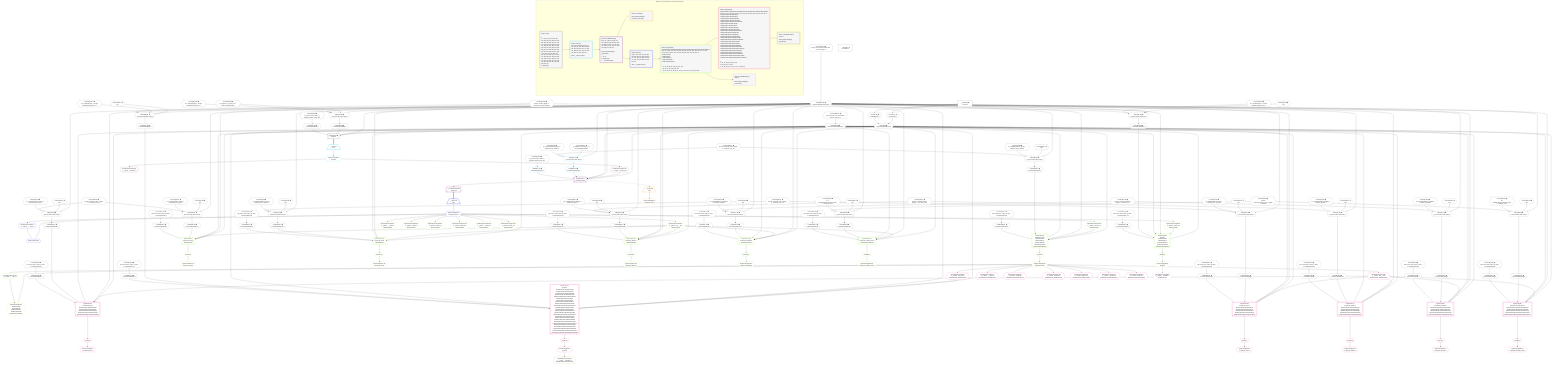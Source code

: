 %%{init: {'themeVariables': { 'fontSize': '12px'}}}%%
graph TD
    classDef path fill:#eee,stroke:#000,color:#000
    classDef plan fill:#fff,stroke-width:1px,color:#000
    classDef itemplan fill:#fff,stroke-width:2px,color:#000
    classDef unbatchedplan fill:#dff,stroke-width:1px,color:#000
    classDef sideeffectplan fill:#fcc,stroke-width:2px,color:#000
    classDef bucket fill:#f6f6f6,color:#000,stroke-width:2px,text-align:left


    %% plan dependencies
    PgSelect6[["PgSelect[6∈0] ➊<br />ᐸpeopleᐳ"]]:::plan
    Object9{{"Object[9∈0] ➊<br />ᐸ{pgSettings,withPgClient}ᐳ"}}:::plan
    Lambda322{{"Lambda[322∈0] ➊<br />ᐸcalculateShouldReverseOrderᐳ"}}:::plan
    Lambda325{{"Lambda[325∈0] ➊<br />ᐸcalculateLimitAndOffsetSQLᐳ"}}:::plan
    Lambda526{{"Lambda[526∈0] ➊<br />ᐸcalculateOrderBySQLᐳ"}}:::plan
    Lambda531{{"Lambda[531∈0] ➊<br />ᐸcalculateOrderBySQLᐳ"}}:::plan
    Object9 & Lambda322 & Lambda325 & Lambda526 & Lambda531 --> PgSelect6
    Object329{{"Object[329∈0] ➊<br />ᐸ{reverse,orders,alias,codec}ᐳ"}}:::plan
    Constant326{{"Constant[326∈0] ➊<br />ᐸ[]ᐳ"}}:::plan
    Constant327{{"Constant[327∈0] ➊<br />ᐸ{ s: Symbol(relational_topics), n: 'relational_topics', [Symᐳ"}}:::plan
    Constant328{{"Constant[328∈0] ➊<br />ᐸ{ name: 'relational_topics', sqlType: { t: 'interfaces_and_uᐳ"}}:::plan
    Lambda322 & Constant326 & Constant327 & Constant328 --> Object329
    Object343{{"Object[343∈0] ➊<br />ᐸ{reverse,orders,alias,codec}ᐳ"}}:::plan
    Constant340{{"Constant[340∈0] ➊<br />ᐸ[]ᐳ"}}:::plan
    Constant341{{"Constant[341∈0] ➊<br />ᐸ{ s: Symbol(relational_posts), n: 'relational_posts', [Symboᐳ"}}:::plan
    Constant342{{"Constant[342∈0] ➊<br />ᐸ{ name: 'relational_posts', sqlType: { t: 'interfaces_and_unᐳ"}}:::plan
    Lambda322 & Constant340 & Constant341 & Constant342 --> Object343
    Object357{{"Object[357∈0] ➊<br />ᐸ{reverse,orders,alias,codec}ᐳ"}}:::plan
    Constant354{{"Constant[354∈0] ➊<br />ᐸ[]ᐳ"}}:::plan
    Constant355{{"Constant[355∈0] ➊<br />ᐸ{ s: Symbol(relational_dividers), n: 'relational_dividers', ᐳ"}}:::plan
    Constant356{{"Constant[356∈0] ➊<br />ᐸ{ name: 'relational_dividers', sqlType: { t: 'interfaces_andᐳ"}}:::plan
    Lambda322 & Constant354 & Constant355 & Constant356 --> Object357
    Object371{{"Object[371∈0] ➊<br />ᐸ{reverse,orders,alias,codec}ᐳ"}}:::plan
    Constant368{{"Constant[368∈0] ➊<br />ᐸ[]ᐳ"}}:::plan
    Constant369{{"Constant[369∈0] ➊<br />ᐸ{ s: Symbol(relational_checklists), n: 'relational_checklistᐳ"}}:::plan
    Constant370{{"Constant[370∈0] ➊<br />ᐸ{ name: 'relational_checklists', sqlType: { t: 'interfaces_aᐳ"}}:::plan
    Lambda322 & Constant368 & Constant369 & Constant370 --> Object371
    Object385{{"Object[385∈0] ➊<br />ᐸ{reverse,orders,alias,codec}ᐳ"}}:::plan
    Constant382{{"Constant[382∈0] ➊<br />ᐸ[]ᐳ"}}:::plan
    Constant383{{"Constant[383∈0] ➊<br />ᐸ{ s: Symbol(relational_checklist_items), n: 'relational_checᐳ"}}:::plan
    Constant384{{"Constant[384∈0] ➊<br />ᐸ{ name: 'relational_checklist_items', sqlType: { t: 'interfaᐳ"}}:::plan
    Lambda322 & Constant382 & Constant383 & Constant384 --> Object385
    Object399{{"Object[399∈0] ➊<br />ᐸ{reverse,orders,alias,codec}ᐳ"}}:::plan
    Constant396{{"Constant[396∈0] ➊<br />ᐸ[]ᐳ"}}:::plan
    Constant397{{"Constant[397∈0] ➊<br />ᐸ{ s: Symbol(relational_topics), n: 'relational_topics', [Symᐳ"}}:::plan
    Lambda322 & Constant396 & Constant397 & Constant328 --> Object399
    Object413{{"Object[413∈0] ➊<br />ᐸ{reverse,orders,alias,codec}ᐳ"}}:::plan
    Constant410{{"Constant[410∈0] ➊<br />ᐸ[]ᐳ"}}:::plan
    Constant411{{"Constant[411∈0] ➊<br />ᐸ{ s: Symbol(relational_posts), n: 'relational_posts', [Symboᐳ"}}:::plan
    Lambda322 & Constant410 & Constant411 & Constant342 --> Object413
    Object427{{"Object[427∈0] ➊<br />ᐸ{reverse,orders,alias,codec}ᐳ"}}:::plan
    Constant424{{"Constant[424∈0] ➊<br />ᐸ[]ᐳ"}}:::plan
    Constant425{{"Constant[425∈0] ➊<br />ᐸ{ s: Symbol(relational_dividers), n: 'relational_dividers', ᐳ"}}:::plan
    Lambda322 & Constant424 & Constant425 & Constant356 --> Object427
    Object441{{"Object[441∈0] ➊<br />ᐸ{reverse,orders,alias,codec}ᐳ"}}:::plan
    Constant438{{"Constant[438∈0] ➊<br />ᐸ[]ᐳ"}}:::plan
    Constant439{{"Constant[439∈0] ➊<br />ᐸ{ s: Symbol(relational_checklists), n: 'relational_checklistᐳ"}}:::plan
    Lambda322 & Constant438 & Constant439 & Constant370 --> Object441
    Object455{{"Object[455∈0] ➊<br />ᐸ{reverse,orders,alias,codec}ᐳ"}}:::plan
    Constant452{{"Constant[452∈0] ➊<br />ᐸ[]ᐳ"}}:::plan
    Constant453{{"Constant[453∈0] ➊<br />ᐸ{ s: Symbol(relational_checklist_items), n: 'relational_checᐳ"}}:::plan
    Lambda322 & Constant452 & Constant453 & Constant384 --> Object455
    Object469{{"Object[469∈0] ➊<br />ᐸ{reverse,orders,alias,codec}ᐳ"}}:::plan
    Constant466{{"Constant[466∈0] ➊<br />ᐸ[]ᐳ"}}:::plan
    Constant467{{"Constant[467∈0] ➊<br />ᐸ{ s: Symbol(people), n: 'people', [Symbol(pg-sql2-type-1)]: ᐳ"}}:::plan
    Constant468{{"Constant[468∈0] ➊<br />ᐸ{ name: 'people', sqlType: { t: 'interfaces_and_unions.peoplᐳ"}}:::plan
    Lambda322 & Constant466 & Constant467 & Constant468 --> Object469
    Object483{{"Object[483∈0] ➊<br />ᐸ{reverse,orders,alias,codec}ᐳ"}}:::plan
    Constant480{{"Constant[480∈0] ➊<br />ᐸ[]ᐳ"}}:::plan
    Constant481{{"Constant[481∈0] ➊<br />ᐸ{ s: Symbol(relational_items), n: 'relational_items', [Symboᐳ"}}:::plan
    Constant482{{"Constant[482∈0] ➊<br />ᐸ{ name: 'relational_items', sqlType: { t: 'interfaces_and_unᐳ"}}:::plan
    Lambda322 & Constant480 & Constant481 & Constant482 --> Object483
    Object497{{"Object[497∈0] ➊<br />ᐸ{reverse,orders,alias,codec}ᐳ"}}:::plan
    Constant494{{"Constant[494∈0] ➊<br />ᐸ[]ᐳ"}}:::plan
    Constant495{{"Constant[495∈0] ➊<br />ᐸ{ s: Symbol(people), n: 'people', [Symbol(pg-sql2-type-1)]: ᐳ"}}:::plan
    Lambda322 & Constant494 & Constant495 & Constant468 --> Object497
    Object525{{"Object[525∈0] ➊<br />ᐸ{reverse,orders,alias,codec}ᐳ"}}:::plan
    Constant522{{"Constant[522∈0] ➊<br />ᐸ[ { fragment: { n: [Array], f: 0, c: 1024, [Symbol(pg-sql2-tᐳ"}}:::plan
    Constant523{{"Constant[523∈0] ➊<br />ᐸ{ s: Symbol(people), n: 'people', [Symbol(pg-sql2-type-1)]: ᐳ"}}:::plan
    Lambda322 & Constant522 & Constant523 & Constant468 --> Object525
    Access7{{"Access[7∈0] ➊<br />ᐸ2.pgSettingsᐳ"}}:::plan
    Access8{{"Access[8∈0] ➊<br />ᐸ2.withPgClientᐳ"}}:::plan
    Access7 & Access8 --> Object9
    __Value2["__Value[2∈0] ➊<br />ᐸcontextᐳ"]:::plan
    __Value2 --> Access7
    __Value2 --> Access8
    Constant532{{"Constant[532∈0] ➊<br />ᐸ§{ first: null, last: null, cursorLower: null, cursorUpper: ᐳ"}}:::plan
    Constant532 --> Lambda322
    Constant533{{"Constant[533∈0] ➊<br />ᐸ§{ cursorLower: null, cursorUpper: null, first: null, last: ᐳ"}}:::plan
    Constant533 --> Lambda325
    Lambda330{{"Lambda[330∈0] ➊<br />ᐸcalculateOrderBySQLᐳ"}}:::plan
    Object329 --> Lambda330
    Lambda335{{"Lambda[335∈0] ➊<br />ᐸcalculateOrderBySQLᐳ"}}:::plan
    Constant534{{"Constant[534∈0] ➊<br />ᐸ§{ reverse: false, orders: [], alias: { s: Symbol(relationalᐳ"}}:::plan
    Constant534 --> Lambda335
    Lambda344{{"Lambda[344∈0] ➊<br />ᐸcalculateOrderBySQLᐳ"}}:::plan
    Object343 --> Lambda344
    Lambda349{{"Lambda[349∈0] ➊<br />ᐸcalculateOrderBySQLᐳ"}}:::plan
    Constant535{{"Constant[535∈0] ➊<br />ᐸ§{ reverse: false, orders: [], alias: { s: Symbol(relationalᐳ"}}:::plan
    Constant535 --> Lambda349
    Lambda358{{"Lambda[358∈0] ➊<br />ᐸcalculateOrderBySQLᐳ"}}:::plan
    Object357 --> Lambda358
    Lambda363{{"Lambda[363∈0] ➊<br />ᐸcalculateOrderBySQLᐳ"}}:::plan
    Constant536{{"Constant[536∈0] ➊<br />ᐸ§{ reverse: false, orders: [], alias: { s: Symbol(relationalᐳ"}}:::plan
    Constant536 --> Lambda363
    Lambda372{{"Lambda[372∈0] ➊<br />ᐸcalculateOrderBySQLᐳ"}}:::plan
    Object371 --> Lambda372
    Lambda377{{"Lambda[377∈0] ➊<br />ᐸcalculateOrderBySQLᐳ"}}:::plan
    Constant537{{"Constant[537∈0] ➊<br />ᐸ§{ reverse: false, orders: [], alias: { s: Symbol(relationalᐳ"}}:::plan
    Constant537 --> Lambda377
    Lambda386{{"Lambda[386∈0] ➊<br />ᐸcalculateOrderBySQLᐳ"}}:::plan
    Object385 --> Lambda386
    Lambda391{{"Lambda[391∈0] ➊<br />ᐸcalculateOrderBySQLᐳ"}}:::plan
    Constant538{{"Constant[538∈0] ➊<br />ᐸ§{ reverse: false, orders: [], alias: { s: Symbol(relationalᐳ"}}:::plan
    Constant538 --> Lambda391
    Lambda400{{"Lambda[400∈0] ➊<br />ᐸcalculateOrderBySQLᐳ"}}:::plan
    Object399 --> Lambda400
    Lambda405{{"Lambda[405∈0] ➊<br />ᐸcalculateOrderBySQLᐳ"}}:::plan
    Constant539{{"Constant[539∈0] ➊<br />ᐸ§{ reverse: false, orders: [], alias: { s: Symbol(relationalᐳ"}}:::plan
    Constant539 --> Lambda405
    Lambda414{{"Lambda[414∈0] ➊<br />ᐸcalculateOrderBySQLᐳ"}}:::plan
    Object413 --> Lambda414
    Lambda419{{"Lambda[419∈0] ➊<br />ᐸcalculateOrderBySQLᐳ"}}:::plan
    Constant540{{"Constant[540∈0] ➊<br />ᐸ§{ reverse: false, orders: [], alias: { s: Symbol(relationalᐳ"}}:::plan
    Constant540 --> Lambda419
    Lambda428{{"Lambda[428∈0] ➊<br />ᐸcalculateOrderBySQLᐳ"}}:::plan
    Object427 --> Lambda428
    Lambda433{{"Lambda[433∈0] ➊<br />ᐸcalculateOrderBySQLᐳ"}}:::plan
    Constant541{{"Constant[541∈0] ➊<br />ᐸ§{ reverse: false, orders: [], alias: { s: Symbol(relationalᐳ"}}:::plan
    Constant541 --> Lambda433
    Lambda442{{"Lambda[442∈0] ➊<br />ᐸcalculateOrderBySQLᐳ"}}:::plan
    Object441 --> Lambda442
    Lambda447{{"Lambda[447∈0] ➊<br />ᐸcalculateOrderBySQLᐳ"}}:::plan
    Constant542{{"Constant[542∈0] ➊<br />ᐸ§{ reverse: false, orders: [], alias: { s: Symbol(relationalᐳ"}}:::plan
    Constant542 --> Lambda447
    Lambda456{{"Lambda[456∈0] ➊<br />ᐸcalculateOrderBySQLᐳ"}}:::plan
    Object455 --> Lambda456
    Lambda461{{"Lambda[461∈0] ➊<br />ᐸcalculateOrderBySQLᐳ"}}:::plan
    Constant543{{"Constant[543∈0] ➊<br />ᐸ§{ reverse: false, orders: [], alias: { s: Symbol(relationalᐳ"}}:::plan
    Constant543 --> Lambda461
    Lambda470{{"Lambda[470∈0] ➊<br />ᐸcalculateOrderBySQLᐳ"}}:::plan
    Object469 --> Lambda470
    Lambda475{{"Lambda[475∈0] ➊<br />ᐸcalculateOrderBySQLᐳ"}}:::plan
    Constant544{{"Constant[544∈0] ➊<br />ᐸ§{ reverse: false, orders: [], alias: { s: Symbol(people), nᐳ"}}:::plan
    Constant544 --> Lambda475
    Lambda484{{"Lambda[484∈0] ➊<br />ᐸcalculateOrderBySQLᐳ"}}:::plan
    Object483 --> Lambda484
    Lambda489{{"Lambda[489∈0] ➊<br />ᐸcalculateOrderBySQLᐳ"}}:::plan
    Constant545{{"Constant[545∈0] ➊<br />ᐸ§{ reverse: false, orders: [], alias: { s: Symbol(relationalᐳ"}}:::plan
    Constant545 --> Lambda489
    Lambda498{{"Lambda[498∈0] ➊<br />ᐸcalculateOrderBySQLᐳ"}}:::plan
    Object497 --> Lambda498
    Lambda503{{"Lambda[503∈0] ➊<br />ᐸcalculateOrderBySQLᐳ"}}:::plan
    Constant546{{"Constant[546∈0] ➊<br />ᐸ§{ reverse: false, orders: [], alias: { s: Symbol(people), nᐳ"}}:::plan
    Constant546 --> Lambda503
    Object525 --> Lambda526
    Constant548{{"Constant[548∈0] ➊<br />ᐸ§{ reverse: false, orders: [ { fragment: [Object], codec: [Oᐳ"}}:::plan
    Constant548 --> Lambda531
    __Value4["__Value[4∈0] ➊<br />ᐸrootValueᐳ"]:::plan
    Constant508{{"Constant[508∈0] ➊<br />ᐸ[ { fragment: { n: [Array], f: 0, c: 266, [Symbol(pg-sql2-tyᐳ"}}:::plan
    Constant509{{"Constant[509∈0] ➊<br />ᐸ{ s: Symbol(relational_items), n: 'relational_items', [Symboᐳ"}}:::plan
    Constant547{{"Constant[547∈0] ➊<br />ᐸ§{ reverse: false, orders: [ { fragment: [Object], codec: [Oᐳ"}}:::plan
    Object511{{"Object[511∈1] ➊<br />ᐸ{reverse,orders,alias,codec}ᐳ"}}:::plan
    Lambda322 & Constant508 & Constant509 & Constant482 --> Object511
    __Item10[/"__Item[10∈1]<br />ᐸ6ᐳ"\]:::itemplan
    PgSelect6 ==> __Item10
    PgSelectSingle11{{"PgSelectSingle[11∈1]<br />ᐸpeopleᐳ"}}:::plan
    __Item10 --> PgSelectSingle11
    Lambda512{{"Lambda[512∈1] ➊<br />ᐸcalculateOrderBySQLᐳ"}}:::plan
    Object511 --> Lambda512
    Lambda517{{"Lambda[517∈1] ➊<br />ᐸcalculateOrderBySQLᐳ"}}:::plan
    Constant547 --> Lambda517
    PgSelect14[["PgSelect[14∈2]<br />ᐸrelational_itemsᐳ"]]:::plan
    PgClassExpression13{{"PgClassExpression[13∈2]<br />ᐸ__people__.”person_id”ᐳ"}}:::plan
    Object9 & PgClassExpression13 & Lambda322 & Lambda325 & Lambda512 & Lambda517 --> PgSelect14
    PgClassExpression12{{"PgClassExpression[12∈2]<br />ᐸ__people__.”username”ᐳ"}}:::plan
    PgSelectSingle11 --> PgClassExpression12
    PgSelectSingle11 --> PgClassExpression13
    __ListTransform18[["__ListTransform[18∈2]<br />ᐸeach:14ᐳ"]]:::plan
    PgSelect14 --> __ListTransform18
    __Item19[/"__Item[19∈3]<br />ᐸ14ᐳ"\]:::itemplan
    PgSelect14 -.-> __Item19
    PgSelectSingle20{{"PgSelectSingle[20∈3]<br />ᐸrelational_itemsᐳ"}}:::plan
    __Item19 --> PgSelectSingle20
    PgPolymorphic24{{"PgPolymorphic[24∈4]"}}:::plan
    PgSelectSingle22{{"PgSelectSingle[22∈4]<br />ᐸrelational_itemsᐳ"}}:::plan
    PgClassExpression23{{"PgClassExpression[23∈4]<br />ᐸ__relation...s__.”type”ᐳ"}}:::plan
    PgSelectSingle22 & PgClassExpression23 --> PgPolymorphic24
    __Item21[/"__Item[21∈4]<br />ᐸ18ᐳ"\]:::itemplan
    __ListTransform18 ==> __Item21
    __Item21 --> PgSelectSingle22
    PgSelectSingle22 --> PgClassExpression23
    PgSelect26[["PgSelect[26∈5]<br />ᐸrelational_topicsᐳ<br />ᐳRelationalTopic"]]:::plan
    PgClassExpression25{{"PgClassExpression[25∈5]<br />ᐸ__relation...ems__.”id”ᐳ<br />ᐳRelationalTopic"}}:::plan
    Object9 & PgClassExpression25 & Lambda322 & Lambda325 & Lambda330 & Lambda335 --> PgSelect26
    PgSelect33[["PgSelect[33∈5]<br />ᐸrelational_itemsᐳ<br />ᐳRelationalTopic<br />ᐳRelationalPost<br />ᐳRelationalDivider<br />ᐳRelationalChecklist<br />ᐳRelationalChecklistItem"]]:::plan
    PgClassExpression32{{"PgClassExpression[32∈5]<br />ᐸ__relation...parent_id”ᐳ<br />ᐳRelationalTopic"}}:::plan
    Object9 & PgClassExpression32 & Lambda322 & Lambda325 & Lambda484 & Lambda489 --> PgSelect33
    PgSelect94[["PgSelect[94∈5]<br />ᐸpeopleᐳ<br />ᐳRelationalTopic<br />ᐳRelationalPost<br />ᐳRelationalDivider<br />ᐳRelationalChecklist<br />ᐳRelationalChecklistItem"]]:::plan
    PgClassExpression93{{"PgClassExpression[93∈5]<br />ᐸ__relation...author_id”ᐳ<br />ᐳRelationalTopic"}}:::plan
    Object9 & PgClassExpression93 & Lambda322 & Lambda325 & Lambda498 & Lambda503 --> PgSelect94
    PgSelect104[["PgSelect[104∈5]<br />ᐸrelational_postsᐳ<br />ᐳRelationalPost"]]:::plan
    Object9 & PgClassExpression25 & Lambda322 & Lambda325 & Lambda344 & Lambda349 --> PgSelect104
    PgSelect158[["PgSelect[158∈5]<br />ᐸrelational_dividersᐳ<br />ᐳRelationalDivider"]]:::plan
    Object9 & PgClassExpression25 & Lambda322 & Lambda325 & Lambda358 & Lambda363 --> PgSelect158
    PgSelect212[["PgSelect[212∈5]<br />ᐸrelational_checklistsᐳ<br />ᐳRelationalChecklist"]]:::plan
    Object9 & PgClassExpression25 & Lambda322 & Lambda325 & Lambda372 & Lambda377 --> PgSelect212
    PgSelect266[["PgSelect[266∈5]<br />ᐸrelational_checklist_itemsᐳ<br />ᐳRelationalChecklistItem"]]:::plan
    Object9 & PgClassExpression25 & Lambda322 & Lambda325 & Lambda386 & Lambda391 --> PgSelect266
    PgPolymorphic38{{"PgPolymorphic[38∈5]<br />ᐳRelationalTopic<br />ᐳRelationalPost<br />ᐳRelationalDivider<br />ᐳRelationalChecklist<br />ᐳRelationalChecklistItem"}}:::plan
    PgSelectSingle36{{"PgSelectSingle[36∈5]<br />ᐸrelational_itemsᐳ"}}:::plan
    PgClassExpression37{{"PgClassExpression[37∈5]<br />ᐸ__relation...s__.”type”ᐳ"}}:::plan
    PgSelectSingle36 & PgClassExpression37 --> PgPolymorphic38
    PgSelectSingle22 --> PgClassExpression25
    First30{{"First[30∈5]"}}:::plan
    PgSelect26 --> First30
    PgSelectSingle31{{"PgSelectSingle[31∈5]<br />ᐸrelational_topicsᐳ"}}:::plan
    First30 --> PgSelectSingle31
    PgSelectSingle22 --> PgClassExpression32
    First35{{"First[35∈5]"}}:::plan
    PgSelect33 --> First35
    First35 --> PgSelectSingle36
    PgSelectSingle36 --> PgClassExpression37
    PgClassExpression92{{"PgClassExpression[92∈5]<br />ᐸ__relation...__.”type2”ᐳ<br />ᐳRelationalTopic"}}:::plan
    PgSelectSingle22 --> PgClassExpression92
    PgSelectSingle22 --> PgClassExpression93
    First96{{"First[96∈5]"}}:::plan
    PgSelect94 --> First96
    PgSelectSingle97{{"PgSelectSingle[97∈5]<br />ᐸpeopleᐳ"}}:::plan
    First96 --> PgSelectSingle97
    PgClassExpression99{{"PgClassExpression[99∈5]<br />ᐸ__relation...”position”ᐳ<br />ᐳRelationalTopic"}}:::plan
    PgSelectSingle22 --> PgClassExpression99
    PgClassExpression100{{"PgClassExpression[100∈5]<br />ᐸ__relation...reated_at”ᐳ<br />ᐳRelationalTopic"}}:::plan
    PgSelectSingle22 --> PgClassExpression100
    PgClassExpression101{{"PgClassExpression[101∈5]<br />ᐸ__relation...pdated_at”ᐳ<br />ᐳRelationalTopic"}}:::plan
    PgSelectSingle22 --> PgClassExpression101
    PgClassExpression102{{"PgClassExpression[102∈5]<br />ᐸ__relation..._archived”ᐳ<br />ᐳRelationalTopic"}}:::plan
    PgSelectSingle22 --> PgClassExpression102
    PgClassExpression103{{"PgClassExpression[103∈5]<br />ᐸ__relation...chived_at”ᐳ<br />ᐳRelationalTopic"}}:::plan
    PgSelectSingle22 --> PgClassExpression103
    First106{{"First[106∈5]"}}:::plan
    PgSelect104 --> First106
    PgSelectSingle107{{"PgSelectSingle[107∈5]<br />ᐸrelational_postsᐳ"}}:::plan
    First106 --> PgSelectSingle107
    First160{{"First[160∈5]"}}:::plan
    PgSelect158 --> First160
    PgSelectSingle161{{"PgSelectSingle[161∈5]<br />ᐸrelational_dividersᐳ"}}:::plan
    First160 --> PgSelectSingle161
    First214{{"First[214∈5]"}}:::plan
    PgSelect212 --> First214
    PgSelectSingle215{{"PgSelectSingle[215∈5]<br />ᐸrelational_checklistsᐳ"}}:::plan
    First214 --> PgSelectSingle215
    First268{{"First[268∈5]"}}:::plan
    PgSelect266 --> First268
    PgSelectSingle269{{"PgSelectSingle[269∈5]<br />ᐸrelational_checklist_itemsᐳ"}}:::plan
    First268 --> PgSelectSingle269
    PgSelect40[["PgSelect[40∈6]<br />ᐸrelational_topicsᐳ<br />ᐳRelationalTopicᐳRelationalTopic<br />ᐳRelationalPostᐳRelationalTopic<br />ᐳRelationalDividerᐳRelationalTopic<br />ᐳRelationalChecklistᐳRelationalTopic<br />ᐳRelationalChecklistItemᐳRelationalTopic"]]:::plan
    PgClassExpression39{{"PgClassExpression[39∈6]<br />ᐸ__relation...ems__.”id”ᐳ<br />ᐳRelationalTopicᐳRelationalTopic"}}:::plan
    Object9 & PgClassExpression39 & Lambda322 & Lambda325 & Lambda400 & Lambda405 --> PgSelect40
    PgSelect49[["PgSelect[49∈6]<br />ᐸpeopleᐳ<br />ᐳRelationalTopicᐳRelationalTopic<br />ᐳRelationalTopicᐳRelationalPost<br />ᐳRelationalTopicᐳRelationalDivider<br />ᐳRelationalTopicᐳRelationalChecklist<br />ᐳRelationalTopicᐳRelationalChecklistItem<br />ᐳRelationalPostᐳRelationalTopic<br />ᐳRelationalPostᐳRelationalPost<br />ᐳRelationalPostᐳRelationalDivider<br />ᐳRelationalPostᐳRelationalChecklist<br />ᐳRelationalPostᐳRelationalChecklistItem<br />ᐳRelationalDividerᐳRelationalTopic<br />ᐳRelationalDividerᐳRelationalPost<br />ᐳRelationalDividerᐳRelationalDivider<br />ᐳRelationalDividerᐳRelationalChecklist<br />ᐳRelationalDividerᐳRelationalChecklistItem<br />ᐳRelationalChecklistᐳRelationalTopic<br />ᐳRelationalChecklistᐳRelationalPost<br />ᐳRelationalChecklistᐳRelationalDivider<br />ᐳRelationalChecklistᐳRelationalChecklist<br />ᐳRelationalChecklistᐳRelationalChecklistItem<br />ᐳRelationalChecklistItemᐳRelationalTopic<br />ᐳRelationalChecklistItemᐳRelationalPost<br />ᐳRelationalChecklistItemᐳRelationalDivider<br />ᐳRelationalChecklistItemᐳRelationalChecklist<br />ᐳRelationalChecklistItemᐳRelationalChecklistItem"]]:::plan
    PgClassExpression48{{"PgClassExpression[48∈6]<br />ᐸ__relation...author_id”ᐳ<br />ᐳRelationalTopicᐳRelationalTopic"}}:::plan
    Object9 & PgClassExpression48 & Lambda322 & Lambda325 & Lambda470 & Lambda475 --> PgSelect49
    PgSelect59[["PgSelect[59∈6]<br />ᐸrelational_postsᐳ<br />ᐳRelationalTopicᐳRelationalPost<br />ᐳRelationalPostᐳRelationalPost<br />ᐳRelationalDividerᐳRelationalPost<br />ᐳRelationalChecklistᐳRelationalPost<br />ᐳRelationalChecklistItemᐳRelationalPost"]]:::plan
    Object9 & PgClassExpression39 & Lambda322 & Lambda325 & Lambda414 & Lambda419 --> PgSelect59
    PgSelect67[["PgSelect[67∈6]<br />ᐸrelational_dividersᐳ<br />ᐳRelationalTopicᐳRelationalDivider<br />ᐳRelationalPostᐳRelationalDivider<br />ᐳRelationalDividerᐳRelationalDivider<br />ᐳRelationalChecklistᐳRelationalDivider<br />ᐳRelationalChecklistItemᐳRelationalDivider"]]:::plan
    Object9 & PgClassExpression39 & Lambda322 & Lambda325 & Lambda428 & Lambda433 --> PgSelect67
    PgSelect75[["PgSelect[75∈6]<br />ᐸrelational_checklistsᐳ<br />ᐳRelationalTopicᐳRelationalChecklist<br />ᐳRelationalPostᐳRelationalChecklist<br />ᐳRelationalDividerᐳRelationalChecklist<br />ᐳRelationalChecklistᐳRelationalChecklist<br />ᐳRelationalChecklistItemᐳRelationalChecklist"]]:::plan
    Object9 & PgClassExpression39 & Lambda322 & Lambda325 & Lambda442 & Lambda447 --> PgSelect75
    PgSelect83[["PgSelect[83∈6]<br />ᐸrelational_checklist_itemsᐳ<br />ᐳRelationalTopicᐳRelationalChecklistItem<br />ᐳRelationalPostᐳRelationalChecklistItem<br />ᐳRelationalDividerᐳRelationalChecklistItem<br />ᐳRelationalChecklistᐳRelationalChecklistItem<br />ᐳRelationalChecklistItemᐳRelationalChecklistItem"]]:::plan
    Object9 & PgClassExpression39 & Lambda322 & Lambda325 & Lambda456 & Lambda461 --> PgSelect83
    PgSelectSingle36 --> PgClassExpression39
    First44{{"First[44∈6]"}}:::plan
    PgSelect40 --> First44
    PgSelectSingle45{{"PgSelectSingle[45∈6]<br />ᐸrelational_topicsᐳ"}}:::plan
    First44 --> PgSelectSingle45
    PgClassExpression47{{"PgClassExpression[47∈6]<br />ᐸ__relation...__.”type2”ᐳ<br />ᐳRelationalTopicᐳRelationalTopic"}}:::plan
    PgSelectSingle36 --> PgClassExpression47
    PgSelectSingle36 --> PgClassExpression48
    First51{{"First[51∈6]"}}:::plan
    PgSelect49 --> First51
    PgSelectSingle52{{"PgSelectSingle[52∈6]<br />ᐸpeopleᐳ"}}:::plan
    First51 --> PgSelectSingle52
    PgClassExpression54{{"PgClassExpression[54∈6]<br />ᐸ__relation...”position”ᐳ<br />ᐳRelationalTopicᐳRelationalTopic"}}:::plan
    PgSelectSingle36 --> PgClassExpression54
    PgClassExpression55{{"PgClassExpression[55∈6]<br />ᐸ__relation...reated_at”ᐳ<br />ᐳRelationalTopicᐳRelationalTopic"}}:::plan
    PgSelectSingle36 --> PgClassExpression55
    PgClassExpression56{{"PgClassExpression[56∈6]<br />ᐸ__relation...pdated_at”ᐳ<br />ᐳRelationalTopicᐳRelationalTopic"}}:::plan
    PgSelectSingle36 --> PgClassExpression56
    PgClassExpression57{{"PgClassExpression[57∈6]<br />ᐸ__relation..._archived”ᐳ<br />ᐳRelationalTopicᐳRelationalTopic"}}:::plan
    PgSelectSingle36 --> PgClassExpression57
    PgClassExpression58{{"PgClassExpression[58∈6]<br />ᐸ__relation...chived_at”ᐳ<br />ᐳRelationalTopicᐳRelationalTopic"}}:::plan
    PgSelectSingle36 --> PgClassExpression58
    First61{{"First[61∈6]"}}:::plan
    PgSelect59 --> First61
    PgSelectSingle62{{"PgSelectSingle[62∈6]<br />ᐸrelational_postsᐳ"}}:::plan
    First61 --> PgSelectSingle62
    First69{{"First[69∈6]"}}:::plan
    PgSelect67 --> First69
    PgSelectSingle70{{"PgSelectSingle[70∈6]<br />ᐸrelational_dividersᐳ"}}:::plan
    First69 --> PgSelectSingle70
    First77{{"First[77∈6]"}}:::plan
    PgSelect75 --> First77
    PgSelectSingle78{{"PgSelectSingle[78∈6]<br />ᐸrelational_checklistsᐳ"}}:::plan
    First77 --> PgSelectSingle78
    First85{{"First[85∈6]"}}:::plan
    PgSelect83 --> First85
    PgSelectSingle86{{"PgSelectSingle[86∈6]<br />ᐸrelational_checklist_itemsᐳ"}}:::plan
    First85 --> PgSelectSingle86
    PgClassExpression53{{"PgClassExpression[53∈7]<br />ᐸ__people__.”username”ᐳ<br />ᐳRelationalTopicᐳRelationalTopic"}}:::plan
    PgSelectSingle52 --> PgClassExpression53
    PgClassExpression98{{"PgClassExpression[98∈8]<br />ᐸ__people__.”username”ᐳ<br />ᐳRelationalTopic"}}:::plan
    PgSelectSingle97 --> PgClassExpression98

    %% define steps

    subgraph "Buckets for queries/interfaces-relational/nested-more"
    Bucket0("Bucket 0 (root)<br /><br />1: <br />ᐳ: 7, 8, 326, 327, 328, 340, 341, 342, 354, 355, 356, 368, 369, 370, 382, 383, 384, 396, 397, 410, 411, 424, 425, 438, 439, 452, 453, 466, 467, 468, 480, 481, 482, 494, 495, 508, 509, 522, 523, 532, 533, 534, 535, 536, 537, 538, 539, 540, 541, 542, 543, 544, 545, 546, 547, 548, 9, 322, 325, 329, 330, 335, 343, 344, 349, 357, 358, 363, 371, 372, 377, 385, 386, 391, 399, 400, 405, 413, 414, 419, 427, 428, 433, 441, 442, 447, 455, 456, 461, 469, 470, 475, 483, 484, 489, 497, 498, 503, 525, 526, 531<br />2: PgSelect[6]"):::bucket
    classDef bucket0 stroke:#696969
    class Bucket0,__Value2,__Value4,PgSelect6,Access7,Access8,Object9,Lambda322,Lambda325,Constant326,Constant327,Constant328,Object329,Lambda330,Lambda335,Constant340,Constant341,Constant342,Object343,Lambda344,Lambda349,Constant354,Constant355,Constant356,Object357,Lambda358,Lambda363,Constant368,Constant369,Constant370,Object371,Lambda372,Lambda377,Constant382,Constant383,Constant384,Object385,Lambda386,Lambda391,Constant396,Constant397,Object399,Lambda400,Lambda405,Constant410,Constant411,Object413,Lambda414,Lambda419,Constant424,Constant425,Object427,Lambda428,Lambda433,Constant438,Constant439,Object441,Lambda442,Lambda447,Constant452,Constant453,Object455,Lambda456,Lambda461,Constant466,Constant467,Constant468,Object469,Lambda470,Lambda475,Constant480,Constant481,Constant482,Object483,Lambda484,Lambda489,Constant494,Constant495,Object497,Lambda498,Lambda503,Constant508,Constant509,Constant522,Constant523,Object525,Lambda526,Lambda531,Constant532,Constant533,Constant534,Constant535,Constant536,Constant537,Constant538,Constant539,Constant540,Constant541,Constant542,Constant543,Constant544,Constant545,Constant546,Constant547,Constant548 bucket0
    Bucket1("Bucket 1 (listItem)<br />Deps: 322, 508, 509, 482, 547, 9, 325, 330, 335, 484, 489, 498, 503, 344, 349, 358, 363, 372, 377, 386, 391, 400, 405, 470, 475, 414, 419, 428, 433, 442, 447, 456, 461<br /><br />ROOT __Item{1}ᐸ6ᐳ[10]"):::bucket
    classDef bucket1 stroke:#00bfff
    class Bucket1,__Item10,PgSelectSingle11,Object511,Lambda512,Lambda517 bucket1
    Bucket2("Bucket 2 (nullableBoundary)<br />Deps: 11, 9, 322, 325, 512, 517, 330, 335, 484, 489, 498, 503, 344, 349, 358, 363, 372, 377, 386, 391, 400, 405, 470, 475, 414, 419, 428, 433, 442, 447, 456, 461<br /><br />ROOT PgSelectSingle{1}ᐸpeopleᐳ[11]<br />1: <br />ᐳ: 12, 13<br />2: PgSelect[14]<br />3: __ListTransform[18]"):::bucket
    classDef bucket2 stroke:#7f007f
    class Bucket2,PgClassExpression12,PgClassExpression13,PgSelect14,__ListTransform18 bucket2
    Bucket3("Bucket 3 (subroutine)<br /><br />ROOT PgSelectSingle{3}ᐸrelational_itemsᐳ[20]"):::bucket
    classDef bucket3 stroke:#ffa500
    class Bucket3,__Item19,PgSelectSingle20 bucket3
    Bucket4("Bucket 4 (listItem)<br />Deps: 9, 322, 325, 330, 335, 484, 489, 498, 503, 344, 349, 358, 363, 372, 377, 386, 391, 400, 405, 470, 475, 414, 419, 428, 433, 442, 447, 456, 461<br /><br />ROOT __Item{4}ᐸ18ᐳ[21]"):::bucket
    classDef bucket4 stroke:#0000ff
    class Bucket4,__Item21,PgSelectSingle22,PgClassExpression23,PgPolymorphic24 bucket4
    Bucket5("Bucket 5 (polymorphic)<br />RelationalTopic,RelationalPost,RelationalDivider,RelationalChecklist,RelationalChecklistItem<br />Deps: 22, 9, 322, 325, 330, 335, 484, 489, 498, 503, 344, 349, 358, 363, 372, 377, 386, 391, 24, 400, 405, 470, 475, 414, 419, 428, 433, 442, 447, 456, 461, 23<br />ᐳRelationalTopic<br />ᐳRelationalPost<br />ᐳRelationalDivider<br />ᐳRelationalChecklist<br />ᐳRelationalChecklistItem<br /><br />1: <br />ᐳ: 25, 32, 92, 93, 99, 100, 101, 102, 103<br />2: 26, 33, 94, 104, 158, 212, 266<br />ᐳ: 30, 31, 35, 36, 37, 38, 96, 97, 106, 107, 160, 161, 214, 215, 268, 269"):::bucket
    classDef bucket5 stroke:#7fff00
    class Bucket5,PgClassExpression25,PgSelect26,First30,PgSelectSingle31,PgClassExpression32,PgSelect33,First35,PgSelectSingle36,PgClassExpression37,PgPolymorphic38,PgClassExpression92,PgClassExpression93,PgSelect94,First96,PgSelectSingle97,PgClassExpression99,PgClassExpression100,PgClassExpression101,PgClassExpression102,PgClassExpression103,PgSelect104,First106,PgSelectSingle107,PgSelect158,First160,PgSelectSingle161,PgSelect212,First214,PgSelectSingle215,PgSelect266,First268,PgSelectSingle269 bucket5
    Bucket6("Bucket 6 (polymorphic)<br />RelationalTopic,RelationalPost,RelationalDivider,RelationalChecklist,RelationalChecklistItem<br />Deps: 36, 9, 322, 325, 400, 405, 470, 475, 414, 419, 428, 433, 442, 447, 456, 461, 38, 37<br />ᐳRelationalTopicᐳRelationalTopic<br />ᐳRelationalTopicᐳRelationalPost<br />ᐳRelationalTopicᐳRelationalDivider<br />ᐳRelationalTopicᐳRelationalChecklist<br />ᐳRelationalTopicᐳRelationalChecklistItem<br />ᐳRelationalPostᐳRelationalTopic<br />ᐳRelationalPostᐳRelationalPost<br />ᐳRelationalPostᐳRelationalDivider<br />ᐳRelationalPostᐳRelationalChecklist<br />ᐳRelationalPostᐳRelationalChecklistItem<br />ᐳRelationalDividerᐳRelationalTopic<br />ᐳRelationalDividerᐳRelationalPost<br />ᐳRelationalDividerᐳRelationalDivider<br />ᐳRelationalDividerᐳRelationalChecklist<br />ᐳRelationalDividerᐳRelationalChecklistItem<br />ᐳRelationalChecklistᐳRelationalTopic<br />ᐳRelationalChecklistᐳRelationalPost<br />ᐳRelationalChecklistᐳRelationalDivider<br />ᐳRelationalChecklistᐳRelationalChecklist<br />ᐳRelationalChecklistᐳRelationalChecklistItem<br />ᐳRelationalChecklistItemᐳRelationalTopic<br />ᐳRelationalChecklistItemᐳRelationalPost<br />ᐳRelationalChecklistItemᐳRelationalDivider<br />ᐳRelationalChecklistItemᐳRelationalChecklist<br />ᐳRelationalChecklistItemᐳRelationalChecklistItem<br /><br />1: <br />ᐳ: 39, 47, 48, 54, 55, 56, 57, 58<br />2: 40, 49, 59, 67, 75, 83<br />ᐳ: 44, 45, 51, 52, 61, 62, 69, 70, 77, 78, 85, 86"):::bucket
    classDef bucket6 stroke:#ff1493
    class Bucket6,PgClassExpression39,PgSelect40,First44,PgSelectSingle45,PgClassExpression47,PgClassExpression48,PgSelect49,First51,PgSelectSingle52,PgClassExpression54,PgClassExpression55,PgClassExpression56,PgClassExpression57,PgClassExpression58,PgSelect59,First61,PgSelectSingle62,PgSelect67,First69,PgSelectSingle70,PgSelect75,First77,PgSelectSingle78,PgSelect83,First85,PgSelectSingle86 bucket6
    Bucket7("Bucket 7 (nullableBoundary)<br />Deps: 52<br /><br />ROOT PgSelectSingle{6}ᐸpeopleᐳ[52]"):::bucket
    classDef bucket7 stroke:#808000
    class Bucket7,PgClassExpression53 bucket7
    Bucket8("Bucket 8 (nullableBoundary)<br />Deps: 97<br /><br />ROOT PgSelectSingle{5}ᐸpeopleᐳ[97]"):::bucket
    classDef bucket8 stroke:#dda0dd
    class Bucket8,PgClassExpression98 bucket8
    Bucket0 --> Bucket1
    Bucket1 --> Bucket2
    Bucket2 --> Bucket3 & Bucket4
    Bucket4 --> Bucket5
    Bucket5 --> Bucket6 & Bucket8
    Bucket6 --> Bucket7
    end